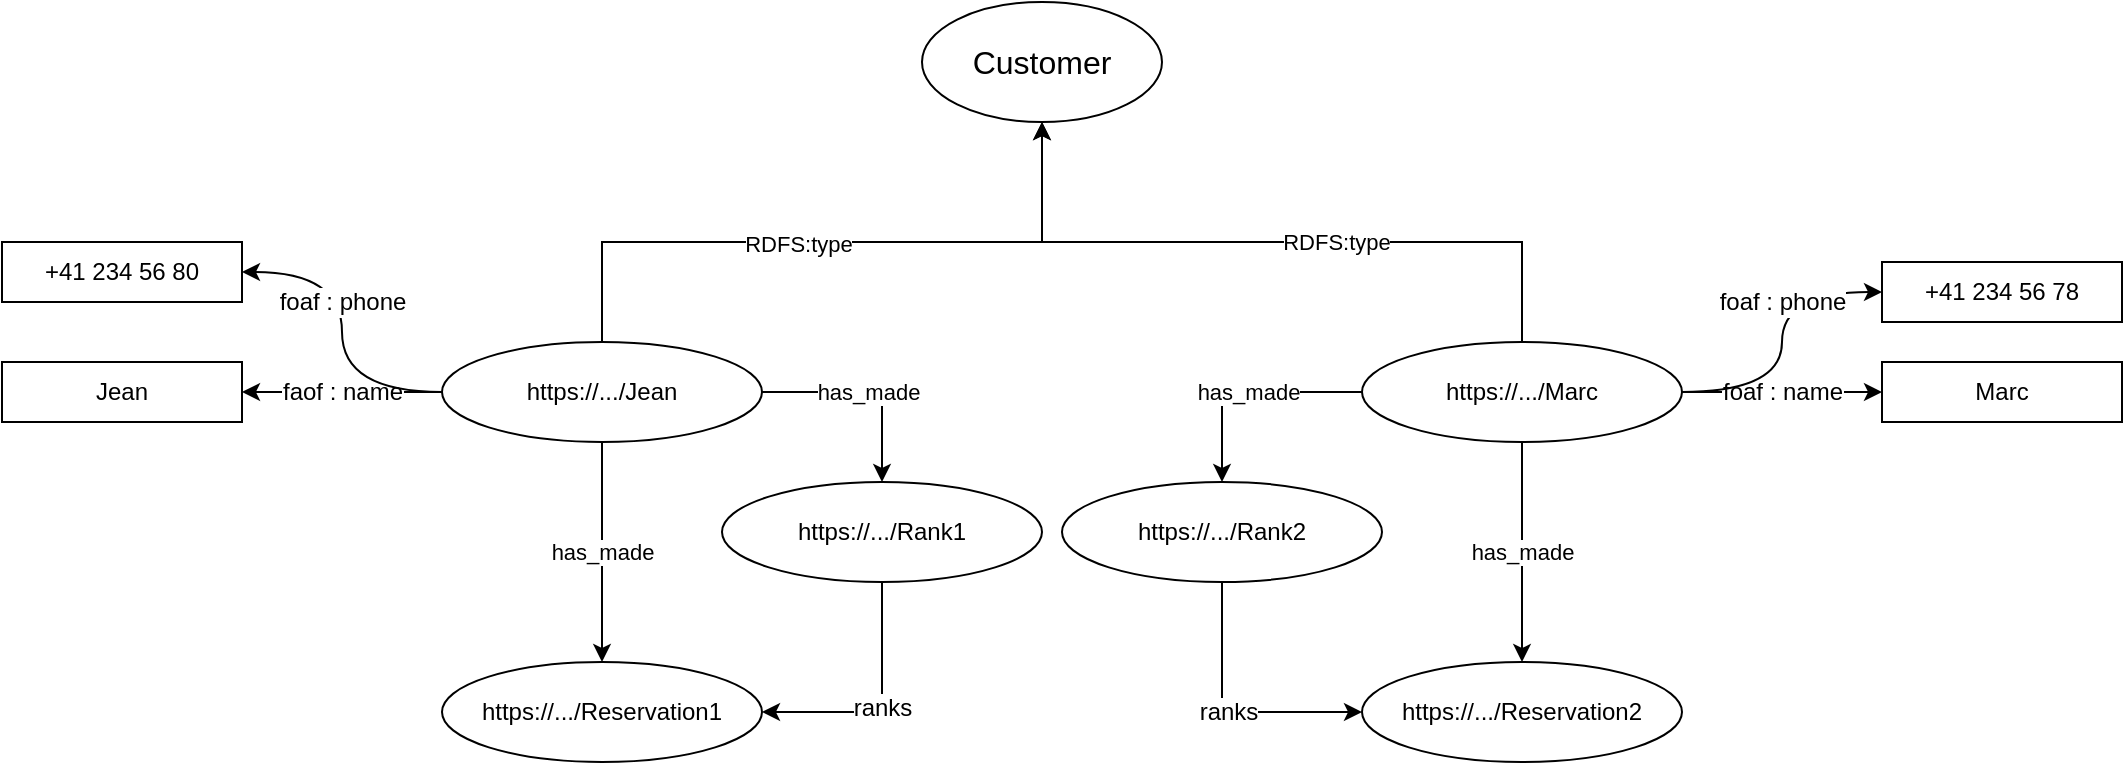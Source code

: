 <mxfile version="13.0.9">
    <diagram id="6hGFLwfOUW9BJ-s0fimq" name="Page-1">
        <mxGraphModel dx="1367" dy="681" grid="1" gridSize="10" guides="1" tooltips="1" connect="1" arrows="1" fold="1" page="0" pageScale="1" pageWidth="827" pageHeight="1169" math="0" shadow="0">
            <root>
                <mxCell id="0"/>
                <mxCell id="1" parent="0"/>
                <mxCell id="3" value="&lt;font style=&quot;font-size: 16px;&quot;&gt;Customer&lt;/font&gt;" style="ellipse;whiteSpace=wrap;html=1;fontSize=16;" vertex="1" parent="1">
                    <mxGeometry x="320" y="140" width="120" height="60" as="geometry"/>
                </mxCell>
                <mxCell id="7" style="edgeStyle=orthogonalEdgeStyle;orthogonalLoop=1;jettySize=auto;html=1;exitX=0.5;exitY=0;exitDx=0;exitDy=0;rounded=0;" edge="1" parent="1" source="4" target="3">
                    <mxGeometry relative="1" as="geometry">
                        <Array as="points">
                            <mxPoint x="620" y="260"/>
                            <mxPoint x="380" y="260"/>
                        </Array>
                    </mxGeometry>
                </mxCell>
                <mxCell id="9" value="RDFS:type" style="edgeLabel;html=1;align=center;verticalAlign=middle;resizable=0;points=[];" vertex="1" connectable="0" parent="7">
                    <mxGeometry x="-0.182" relative="1" as="geometry">
                        <mxPoint as="offset"/>
                    </mxGeometry>
                </mxCell>
                <mxCell id="13" value="has_made" style="edgeStyle=orthogonalEdgeStyle;orthogonalLoop=1;jettySize=auto;html=1;entryX=0.5;entryY=0;entryDx=0;entryDy=0;rounded=0;" edge="1" parent="1" source="4" target="11">
                    <mxGeometry relative="1" as="geometry"/>
                </mxCell>
                <mxCell id="16" value="has_made" style="edgeStyle=orthogonalEdgeStyle;orthogonalLoop=1;jettySize=auto;html=1;entryX=0.5;entryY=0;entryDx=0;entryDy=0;exitX=0;exitY=0.5;exitDx=0;exitDy=0;rounded=0;" edge="1" parent="1" source="4" target="15">
                    <mxGeometry relative="1" as="geometry"/>
                </mxCell>
                <mxCell id="24" value="foaf : name" style="edgeStyle=orthogonalEdgeStyle;curved=1;orthogonalLoop=1;jettySize=auto;html=1;fontSize=12;" edge="1" parent="1" source="4" target="21">
                    <mxGeometry relative="1" as="geometry"/>
                </mxCell>
                <mxCell id="25" value="foaf : phone" style="edgeStyle=orthogonalEdgeStyle;curved=1;orthogonalLoop=1;jettySize=auto;html=1;entryX=0;entryY=0.5;entryDx=0;entryDy=0;fontSize=12;" edge="1" parent="1" source="4" target="19">
                    <mxGeometry x="0.267" relative="1" as="geometry">
                        <mxPoint as="offset"/>
                    </mxGeometry>
                </mxCell>
                <mxCell id="4" value="https://.../Marc" style="ellipse;whiteSpace=wrap;html=1;" vertex="1" parent="1">
                    <mxGeometry x="540" y="310" width="160" height="50" as="geometry"/>
                </mxCell>
                <mxCell id="12" value="has_made" style="edgeStyle=orthogonalEdgeStyle;curved=1;orthogonalLoop=1;jettySize=auto;html=1;entryX=0.5;entryY=0;entryDx=0;entryDy=0;" edge="1" parent="1" source="5" target="10">
                    <mxGeometry relative="1" as="geometry"/>
                </mxCell>
                <mxCell id="17" value="has_made" style="edgeStyle=orthogonalEdgeStyle;orthogonalLoop=1;jettySize=auto;html=1;entryX=0.5;entryY=0;entryDx=0;entryDy=0;exitX=1;exitY=0.5;exitDx=0;exitDy=0;rounded=0;" edge="1" parent="1" source="5" target="14">
                    <mxGeometry relative="1" as="geometry"/>
                </mxCell>
                <mxCell id="26" value="faof : name" style="edgeStyle=orthogonalEdgeStyle;curved=1;orthogonalLoop=1;jettySize=auto;html=1;fontSize=12;" edge="1" parent="1" source="5" target="23">
                    <mxGeometry relative="1" as="geometry"/>
                </mxCell>
                <mxCell id="27" value="foaf : phone" style="edgeStyle=orthogonalEdgeStyle;curved=1;orthogonalLoop=1;jettySize=auto;html=1;entryX=1;entryY=0.5;entryDx=0;entryDy=0;fontSize=12;" edge="1" parent="1" source="5" target="22">
                    <mxGeometry x="0.188" relative="1" as="geometry">
                        <mxPoint as="offset"/>
                    </mxGeometry>
                </mxCell>
                <mxCell id="5" value="https://.../Jean" style="ellipse;whiteSpace=wrap;html=1;" vertex="1" parent="1">
                    <mxGeometry x="80" y="310" width="160" height="50" as="geometry"/>
                </mxCell>
                <mxCell id="10" value="https://.../Reservation1" style="ellipse;whiteSpace=wrap;html=1;" vertex="1" parent="1">
                    <mxGeometry x="80" y="470" width="160" height="50" as="geometry"/>
                </mxCell>
                <mxCell id="11" value="https://.../Reservation2" style="ellipse;whiteSpace=wrap;html=1;" vertex="1" parent="1">
                    <mxGeometry x="540" y="470" width="160" height="50" as="geometry"/>
                </mxCell>
                <mxCell id="31" value="ranks" style="edgeStyle=orthogonalEdgeStyle;rounded=0;orthogonalLoop=1;jettySize=auto;html=1;entryX=1;entryY=0.5;entryDx=0;entryDy=0;fontSize=12;" edge="1" parent="1" source="14" target="10">
                    <mxGeometry relative="1" as="geometry"/>
                </mxCell>
                <mxCell id="14" value="https://.../Rank1" style="ellipse;whiteSpace=wrap;html=1;" vertex="1" parent="1">
                    <mxGeometry x="220" y="380" width="160" height="50" as="geometry"/>
                </mxCell>
                <mxCell id="32" value="ranks" style="edgeStyle=orthogonalEdgeStyle;rounded=0;orthogonalLoop=1;jettySize=auto;html=1;entryX=0;entryY=0.5;entryDx=0;entryDy=0;fontSize=12;" edge="1" parent="1" source="15" target="11">
                    <mxGeometry relative="1" as="geometry"/>
                </mxCell>
                <mxCell id="15" value="https://.../Rank2" style="ellipse;whiteSpace=wrap;html=1;" vertex="1" parent="1">
                    <mxGeometry x="390" y="380" width="160" height="50" as="geometry"/>
                </mxCell>
                <mxCell id="19" value="&lt;span&gt;+41 234 56 78&lt;/span&gt;" style="rounded=0;whiteSpace=wrap;html=1;" vertex="1" parent="1">
                    <mxGeometry x="800" y="270" width="120" height="30" as="geometry"/>
                </mxCell>
                <mxCell id="21" value="Marc" style="rounded=0;whiteSpace=wrap;html=1;" vertex="1" parent="1">
                    <mxGeometry x="800" y="320" width="120" height="30" as="geometry"/>
                </mxCell>
                <mxCell id="22" value="&lt;span&gt;+41 234 56 80&lt;/span&gt;" style="rounded=0;whiteSpace=wrap;html=1;" vertex="1" parent="1">
                    <mxGeometry x="-140" y="260" width="120" height="30" as="geometry"/>
                </mxCell>
                <mxCell id="23" value="Jean" style="rounded=0;whiteSpace=wrap;html=1;" vertex="1" parent="1">
                    <mxGeometry x="-140" y="320" width="120" height="30" as="geometry"/>
                </mxCell>
                <mxCell id="28" style="edgeStyle=orthogonalEdgeStyle;orthogonalLoop=1;jettySize=auto;html=1;entryX=0.5;entryY=1;entryDx=0;entryDy=0;exitX=0.5;exitY=0;exitDx=0;exitDy=0;rounded=0;" edge="1" parent="1">
                    <mxGeometry relative="1" as="geometry">
                        <mxPoint x="160" y="310" as="sourcePoint"/>
                        <mxPoint x="380" y="200" as="targetPoint"/>
                        <Array as="points">
                            <mxPoint x="160" y="260"/>
                            <mxPoint x="380" y="260"/>
                        </Array>
                    </mxGeometry>
                </mxCell>
                <mxCell id="29" value="RDFS:type" style="edgeLabel;html=1;align=center;verticalAlign=middle;resizable=0;points=[];" vertex="1" connectable="0" parent="28">
                    <mxGeometry x="-0.102" y="-1" relative="1" as="geometry">
                        <mxPoint as="offset"/>
                    </mxGeometry>
                </mxCell>
            </root>
        </mxGraphModel>
    </diagram>
</mxfile>